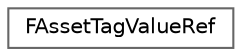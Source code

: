 digraph "Graphical Class Hierarchy"
{
 // INTERACTIVE_SVG=YES
 // LATEX_PDF_SIZE
  bgcolor="transparent";
  edge [fontname=Helvetica,fontsize=10,labelfontname=Helvetica,labelfontsize=10];
  node [fontname=Helvetica,fontsize=10,shape=box,height=0.2,width=0.4];
  rankdir="LR";
  Node0 [id="Node000000",label="FAssetTagValueRef",height=0.2,width=0.4,color="grey40", fillcolor="white", style="filled",URL="$d1/db3/classFAssetTagValueRef.html",tooltip="Reference to a tagged value in a FAssetDataTagMapSharedView."];
}
